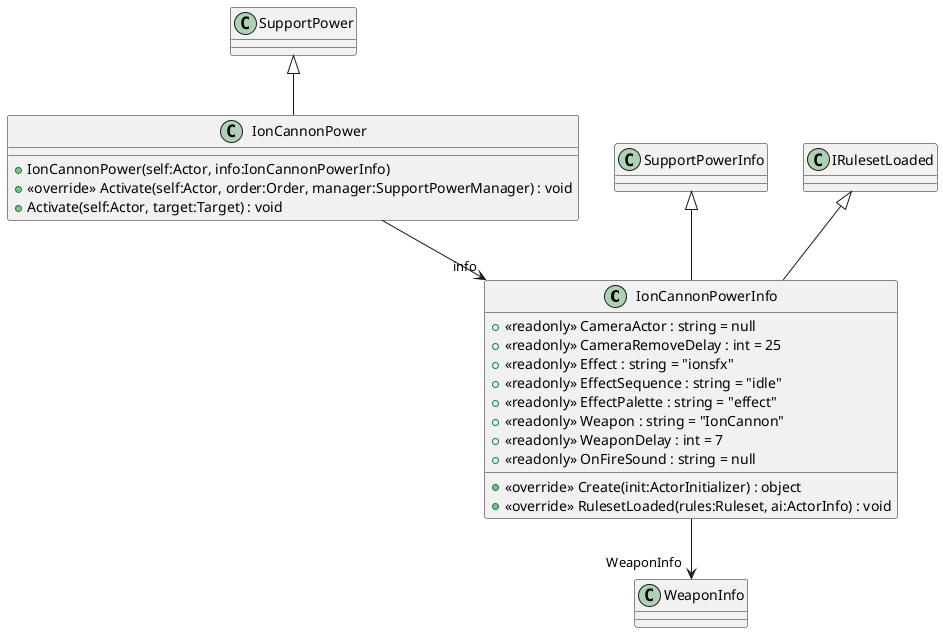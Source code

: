 @startuml
class IonCannonPowerInfo {
    + <<readonly>> CameraActor : string = null
    + <<readonly>> CameraRemoveDelay : int = 25
    + <<readonly>> Effect : string = "ionsfx"
    + <<readonly>> EffectSequence : string = "idle"
    + <<readonly>> EffectPalette : string = "effect"
    + <<readonly>> Weapon : string = "IonCannon"
    + <<readonly>> WeaponDelay : int = 7
    + <<readonly>> OnFireSound : string = null
    + <<override>> Create(init:ActorInitializer) : object
    + <<override>> RulesetLoaded(rules:Ruleset, ai:ActorInfo) : void
}
class IonCannonPower {
    + IonCannonPower(self:Actor, info:IonCannonPowerInfo)
    + <<override>> Activate(self:Actor, order:Order, manager:SupportPowerManager) : void
    + Activate(self:Actor, target:Target) : void
}
SupportPowerInfo <|-- IonCannonPowerInfo
IRulesetLoaded <|-- IonCannonPowerInfo
IonCannonPowerInfo --> "WeaponInfo" WeaponInfo
SupportPower <|-- IonCannonPower
IonCannonPower --> "info" IonCannonPowerInfo
@enduml
